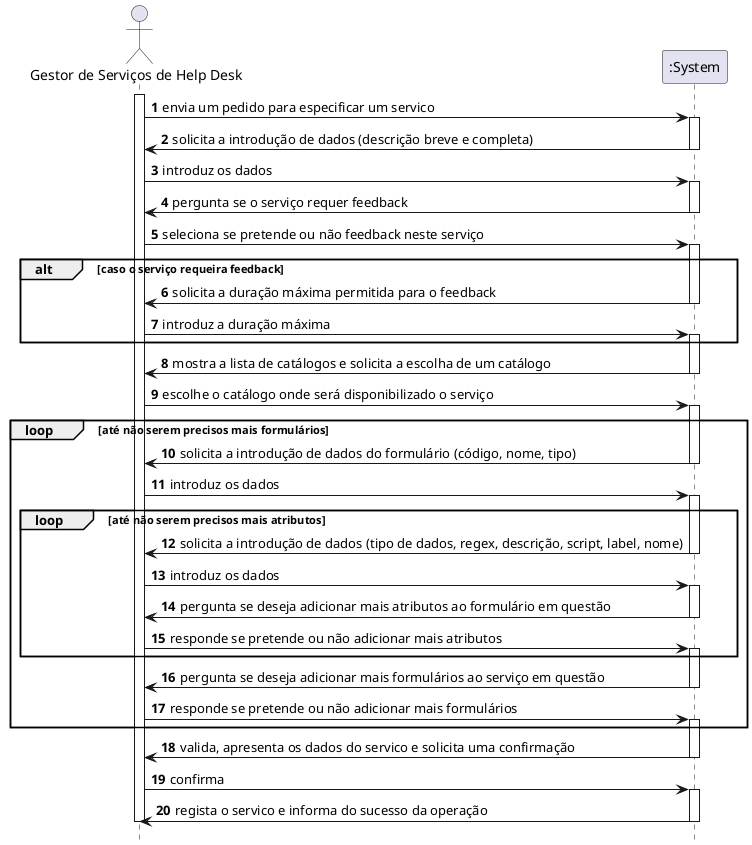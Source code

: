 @startuml
autonumber
hide footbox

actor "Gestor de Serviços de Help Desk" as GSH
participant ":System" as SYST

activate GSH

GSH -> SYST : envia um pedido para especificar um servico
activate SYST
SYST -> GSH : solicita a introdução de dados (descrição breve e completa)
deactivate SYST

GSH -> SYST : introduz os dados
activate SYST
SYST -> GSH : pergunta se o serviço requer feedback
deactivate SYST

GSH -> SYST : seleciona se pretende ou não feedback neste serviço
activate SYST

alt caso o serviço requeira feedback

SYST -> GSH : solicita a duração máxima permitida para o feedback
deactivate SYST

GSH -> SYST : introduz a duração máxima
activate SYST
end

SYST -> GSH : mostra a lista de catálogos e solicita a escolha de um catálogo
deactivate SYST

GSH -> SYST : escolhe o catálogo onde será disponibilizado o serviço
activate SYST

loop até não serem precisos mais formulários
SYST -> GSH : solicita a introdução de dados do formulário (código, nome, tipo)
deactivate SYST

GSH -> SYST : introduz os dados
activate SYST

loop até não serem precisos mais atributos
SYST -> GSH : solicita a introdução de dados (tipo de dados, regex, descrição, script, label, nome)
deactivate SYST

GSH -> SYST : introduz os dados
activate SYST

SYST -> GSH : pergunta se deseja adicionar mais atributos ao formulário em questão
deactivate SYST

GSH -> SYST : responde se pretende ou não adicionar mais atributos
activate SYST
end

SYST -> GSH : pergunta se deseja adicionar mais formulários ao serviço em questão
deactivate SYST

GSH -> SYST : responde se pretende ou não adicionar mais formulários
activate SYST
end

SYST -> GSH : valida, apresenta os dados do servico e solicita uma confirmação
deactivate SYST

GSH -> SYST : confirma
activate SYST
SYST -> GSH : regista o servico e informa do sucesso da operação
deactivate SYST

deactivate GSH

@enduml
